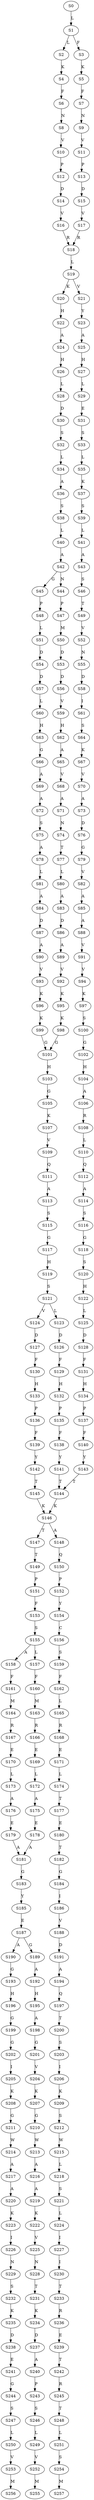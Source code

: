 strict digraph  {
	S0 -> S1 [ label = L ];
	S1 -> S2 [ label = L ];
	S1 -> S3 [ label = F ];
	S2 -> S4 [ label = K ];
	S3 -> S5 [ label = K ];
	S4 -> S6 [ label = F ];
	S5 -> S7 [ label = F ];
	S6 -> S8 [ label = N ];
	S7 -> S9 [ label = N ];
	S8 -> S10 [ label = V ];
	S9 -> S11 [ label = V ];
	S10 -> S12 [ label = P ];
	S11 -> S13 [ label = P ];
	S12 -> S14 [ label = D ];
	S13 -> S15 [ label = D ];
	S14 -> S16 [ label = V ];
	S15 -> S17 [ label = V ];
	S16 -> S18 [ label = R ];
	S17 -> S18 [ label = R ];
	S18 -> S19 [ label = L ];
	S19 -> S20 [ label = K ];
	S19 -> S21 [ label = V ];
	S20 -> S22 [ label = H ];
	S21 -> S23 [ label = Y ];
	S22 -> S24 [ label = A ];
	S23 -> S25 [ label = A ];
	S24 -> S26 [ label = H ];
	S25 -> S27 [ label = H ];
	S26 -> S28 [ label = L ];
	S27 -> S29 [ label = L ];
	S28 -> S30 [ label = D ];
	S29 -> S31 [ label = E ];
	S30 -> S32 [ label = S ];
	S31 -> S33 [ label = S ];
	S32 -> S34 [ label = L ];
	S33 -> S35 [ label = L ];
	S34 -> S36 [ label = A ];
	S35 -> S37 [ label = K ];
	S36 -> S38 [ label = S ];
	S37 -> S39 [ label = S ];
	S38 -> S40 [ label = L ];
	S39 -> S41 [ label = L ];
	S40 -> S42 [ label = A ];
	S41 -> S43 [ label = A ];
	S42 -> S44 [ label = N ];
	S42 -> S45 [ label = G ];
	S43 -> S46 [ label = S ];
	S44 -> S47 [ label = P ];
	S45 -> S48 [ label = P ];
	S46 -> S49 [ label = T ];
	S47 -> S50 [ label = M ];
	S48 -> S51 [ label = L ];
	S49 -> S52 [ label = V ];
	S50 -> S53 [ label = D ];
	S51 -> S54 [ label = D ];
	S52 -> S55 [ label = N ];
	S53 -> S56 [ label = D ];
	S54 -> S57 [ label = D ];
	S55 -> S58 [ label = D ];
	S56 -> S59 [ label = V ];
	S57 -> S60 [ label = L ];
	S58 -> S61 [ label = I ];
	S59 -> S62 [ label = H ];
	S60 -> S63 [ label = H ];
	S61 -> S64 [ label = S ];
	S62 -> S65 [ label = A ];
	S63 -> S66 [ label = G ];
	S64 -> S67 [ label = K ];
	S65 -> S68 [ label = V ];
	S66 -> S69 [ label = A ];
	S67 -> S70 [ label = V ];
	S68 -> S71 [ label = A ];
	S69 -> S72 [ label = A ];
	S70 -> S73 [ label = A ];
	S71 -> S74 [ label = N ];
	S72 -> S75 [ label = S ];
	S73 -> S76 [ label = D ];
	S74 -> S77 [ label = T ];
	S75 -> S78 [ label = A ];
	S76 -> S79 [ label = G ];
	S77 -> S80 [ label = L ];
	S78 -> S81 [ label = L ];
	S79 -> S82 [ label = V ];
	S80 -> S83 [ label = A ];
	S81 -> S84 [ label = A ];
	S82 -> S85 [ label = A ];
	S83 -> S86 [ label = D ];
	S84 -> S87 [ label = D ];
	S85 -> S88 [ label = A ];
	S86 -> S89 [ label = A ];
	S87 -> S90 [ label = A ];
	S88 -> S91 [ label = V ];
	S89 -> S92 [ label = V ];
	S90 -> S93 [ label = V ];
	S91 -> S94 [ label = V ];
	S92 -> S95 [ label = K ];
	S93 -> S96 [ label = K ];
	S94 -> S97 [ label = K ];
	S95 -> S98 [ label = K ];
	S96 -> S99 [ label = K ];
	S97 -> S100 [ label = S ];
	S98 -> S101 [ label = G ];
	S99 -> S101 [ label = G ];
	S100 -> S102 [ label = G ];
	S101 -> S103 [ label = H ];
	S102 -> S104 [ label = H ];
	S103 -> S105 [ label = G ];
	S104 -> S106 [ label = A ];
	S105 -> S107 [ label = K ];
	S106 -> S108 [ label = R ];
	S107 -> S109 [ label = V ];
	S108 -> S110 [ label = L ];
	S109 -> S111 [ label = Q ];
	S110 -> S112 [ label = Q ];
	S111 -> S113 [ label = A ];
	S112 -> S114 [ label = A ];
	S113 -> S115 [ label = S ];
	S114 -> S116 [ label = S ];
	S115 -> S117 [ label = G ];
	S116 -> S118 [ label = G ];
	S117 -> S119 [ label = H ];
	S118 -> S120 [ label = S ];
	S119 -> S121 [ label = S ];
	S120 -> S122 [ label = H ];
	S121 -> S123 [ label = L ];
	S121 -> S124 [ label = V ];
	S122 -> S125 [ label = L ];
	S123 -> S126 [ label = D ];
	S124 -> S127 [ label = D ];
	S125 -> S128 [ label = D ];
	S126 -> S129 [ label = F ];
	S127 -> S130 [ label = F ];
	S128 -> S131 [ label = F ];
	S129 -> S132 [ label = H ];
	S130 -> S133 [ label = H ];
	S131 -> S134 [ label = H ];
	S132 -> S135 [ label = P ];
	S133 -> S136 [ label = P ];
	S134 -> S137 [ label = P ];
	S135 -> S138 [ label = F ];
	S136 -> S139 [ label = F ];
	S137 -> S140 [ label = F ];
	S138 -> S141 [ label = Y ];
	S139 -> S142 [ label = Y ];
	S140 -> S143 [ label = Y ];
	S141 -> S144 [ label = T ];
	S142 -> S145 [ label = T ];
	S143 -> S144 [ label = T ];
	S144 -> S146 [ label = K ];
	S145 -> S146 [ label = K ];
	S146 -> S147 [ label = T ];
	S146 -> S148 [ label = A ];
	S147 -> S149 [ label = T ];
	S148 -> S150 [ label = Q ];
	S149 -> S151 [ label = P ];
	S150 -> S152 [ label = P ];
	S151 -> S153 [ label = F ];
	S152 -> S154 [ label = Y ];
	S153 -> S155 [ label = S ];
	S154 -> S156 [ label = C ];
	S155 -> S157 [ label = L ];
	S155 -> S158 [ label = A ];
	S156 -> S159 [ label = S ];
	S157 -> S160 [ label = F ];
	S158 -> S161 [ label = F ];
	S159 -> S162 [ label = F ];
	S160 -> S163 [ label = M ];
	S161 -> S164 [ label = M ];
	S162 -> S165 [ label = L ];
	S163 -> S166 [ label = R ];
	S164 -> S167 [ label = R ];
	S165 -> S168 [ label = R ];
	S166 -> S169 [ label = E ];
	S167 -> S170 [ label = E ];
	S168 -> S171 [ label = E ];
	S169 -> S172 [ label = L ];
	S170 -> S173 [ label = L ];
	S171 -> S174 [ label = L ];
	S172 -> S175 [ label = A ];
	S173 -> S176 [ label = A ];
	S174 -> S177 [ label = T ];
	S175 -> S178 [ label = E ];
	S176 -> S179 [ label = E ];
	S177 -> S180 [ label = E ];
	S178 -> S181 [ label = A ];
	S179 -> S181 [ label = A ];
	S180 -> S182 [ label = T ];
	S181 -> S183 [ label = G ];
	S182 -> S184 [ label = G ];
	S183 -> S185 [ label = Y ];
	S184 -> S186 [ label = I ];
	S185 -> S187 [ label = E ];
	S186 -> S188 [ label = V ];
	S187 -> S189 [ label = G ];
	S187 -> S190 [ label = A ];
	S188 -> S191 [ label = D ];
	S189 -> S192 [ label = A ];
	S190 -> S193 [ label = G ];
	S191 -> S194 [ label = A ];
	S192 -> S195 [ label = H ];
	S193 -> S196 [ label = H ];
	S194 -> S197 [ label = Q ];
	S195 -> S198 [ label = A ];
	S196 -> S199 [ label = G ];
	S197 -> S200 [ label = T ];
	S198 -> S201 [ label = G ];
	S199 -> S202 [ label = G ];
	S200 -> S203 [ label = S ];
	S201 -> S204 [ label = V ];
	S202 -> S205 [ label = I ];
	S203 -> S206 [ label = I ];
	S204 -> S207 [ label = K ];
	S205 -> S208 [ label = K ];
	S206 -> S209 [ label = K ];
	S207 -> S210 [ label = G ];
	S208 -> S211 [ label = G ];
	S209 -> S212 [ label = S ];
	S210 -> S213 [ label = W ];
	S211 -> S214 [ label = W ];
	S212 -> S215 [ label = W ];
	S213 -> S216 [ label = A ];
	S214 -> S217 [ label = A ];
	S215 -> S218 [ label = L ];
	S216 -> S219 [ label = A ];
	S217 -> S220 [ label = A ];
	S218 -> S221 [ label = S ];
	S219 -> S222 [ label = K ];
	S220 -> S223 [ label = K ];
	S221 -> S224 [ label = L ];
	S222 -> S225 [ label = V ];
	S223 -> S226 [ label = I ];
	S224 -> S227 [ label = I ];
	S225 -> S228 [ label = N ];
	S226 -> S229 [ label = N ];
	S227 -> S230 [ label = I ];
	S228 -> S231 [ label = T ];
	S229 -> S232 [ label = S ];
	S230 -> S233 [ label = T ];
	S231 -> S234 [ label = K ];
	S232 -> S235 [ label = K ];
	S233 -> S236 [ label = R ];
	S234 -> S237 [ label = D ];
	S235 -> S238 [ label = D ];
	S236 -> S239 [ label = E ];
	S237 -> S240 [ label = A ];
	S238 -> S241 [ label = E ];
	S239 -> S242 [ label = T ];
	S240 -> S243 [ label = P ];
	S241 -> S244 [ label = G ];
	S242 -> S245 [ label = R ];
	S243 -> S246 [ label = S ];
	S244 -> S247 [ label = S ];
	S245 -> S248 [ label = T ];
	S246 -> S249 [ label = L ];
	S247 -> S250 [ label = L ];
	S248 -> S251 [ label = L ];
	S249 -> S252 [ label = V ];
	S250 -> S253 [ label = V ];
	S251 -> S254 [ label = S ];
	S252 -> S255 [ label = M ];
	S253 -> S256 [ label = M ];
	S254 -> S257 [ label = M ];
}
